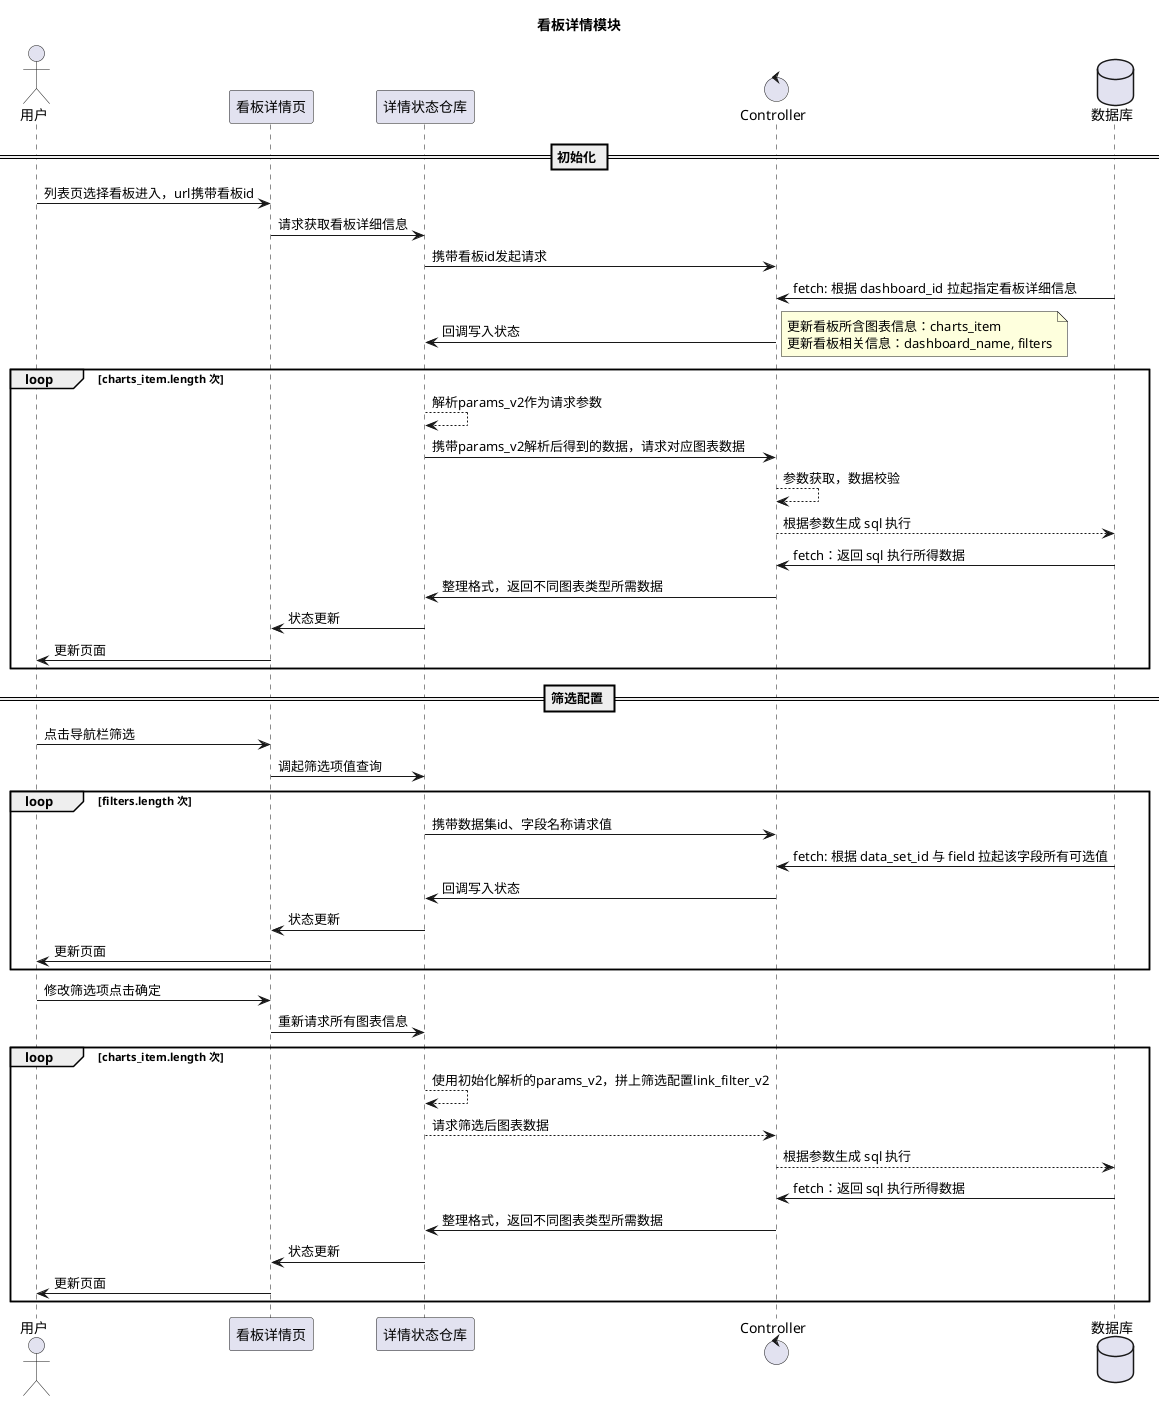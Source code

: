 @startuml pageInter
title 看板详情模块
actor       用户             as User
participant 看板详情页        as DashboardDetail
participant 详情状态仓库         as Store
control     Controller      as Control
database    数据库           as Db
== 初始化 ==
User -> DashboardDetail: 列表页选择看板进入，url携带看板id
DashboardDetail -> Store: 请求获取看板详细信息
Store -> Control: 携带看板id发起请求
Db -> Control: fetch: 根据 dashboard_id 拉起指定看板详细信息
Control -> Store: 回调写入状态
note right: 更新看板所含图表信息：charts_item\n更新看板相关信息：dashboard_name, filters
loop charts_item.length 次
  Store --> Store: 解析params_v2作为请求参数
  Store -> Control: 携带params_v2解析后得到的数据，请求对应图表数据
  Control --> Control: 参数获取，数据校验
  Control --> Db: 根据参数生成 sql 执行
  Db -> Control: fetch：返回 sql 执行所得数据
  Control -> Store: 整理格式，返回不同图表类型所需数据
  Store -> DashboardDetail: 状态更新
  DashboardDetail -> User: 更新页面
end
== 筛选配置 ==
User -> DashboardDetail: 点击导航栏筛选
DashboardDetail -> Store: 调起筛选项值查询
loop filters.length 次
  Store -> Control: 携带数据集id、字段名称请求值
  Db -> Control: fetch: 根据 data_set_id 与 field 拉起该字段所有可选值
  Control -> Store: 回调写入状态
  Store -> DashboardDetail: 状态更新
  DashboardDetail -> User: 更新页面
end
User -> DashboardDetail: 修改筛选项点击确定
DashboardDetail -> Store: 重新请求所有图表信息
loop charts_item.length 次
  Store --> Store: 使用初始化解析的params_v2，拼上筛选配置link_filter_v2
  Store --> Control: 请求筛选后图表数据
  Control --> Db: 根据参数生成 sql 执行
  Db -> Control: fetch：返回 sql 执行所得数据
  Control -> Store: 整理格式，返回不同图表类型所需数据
  Store -> DashboardDetail: 状态更新
  DashboardDetail -> User: 更新页面
end
@enduml
